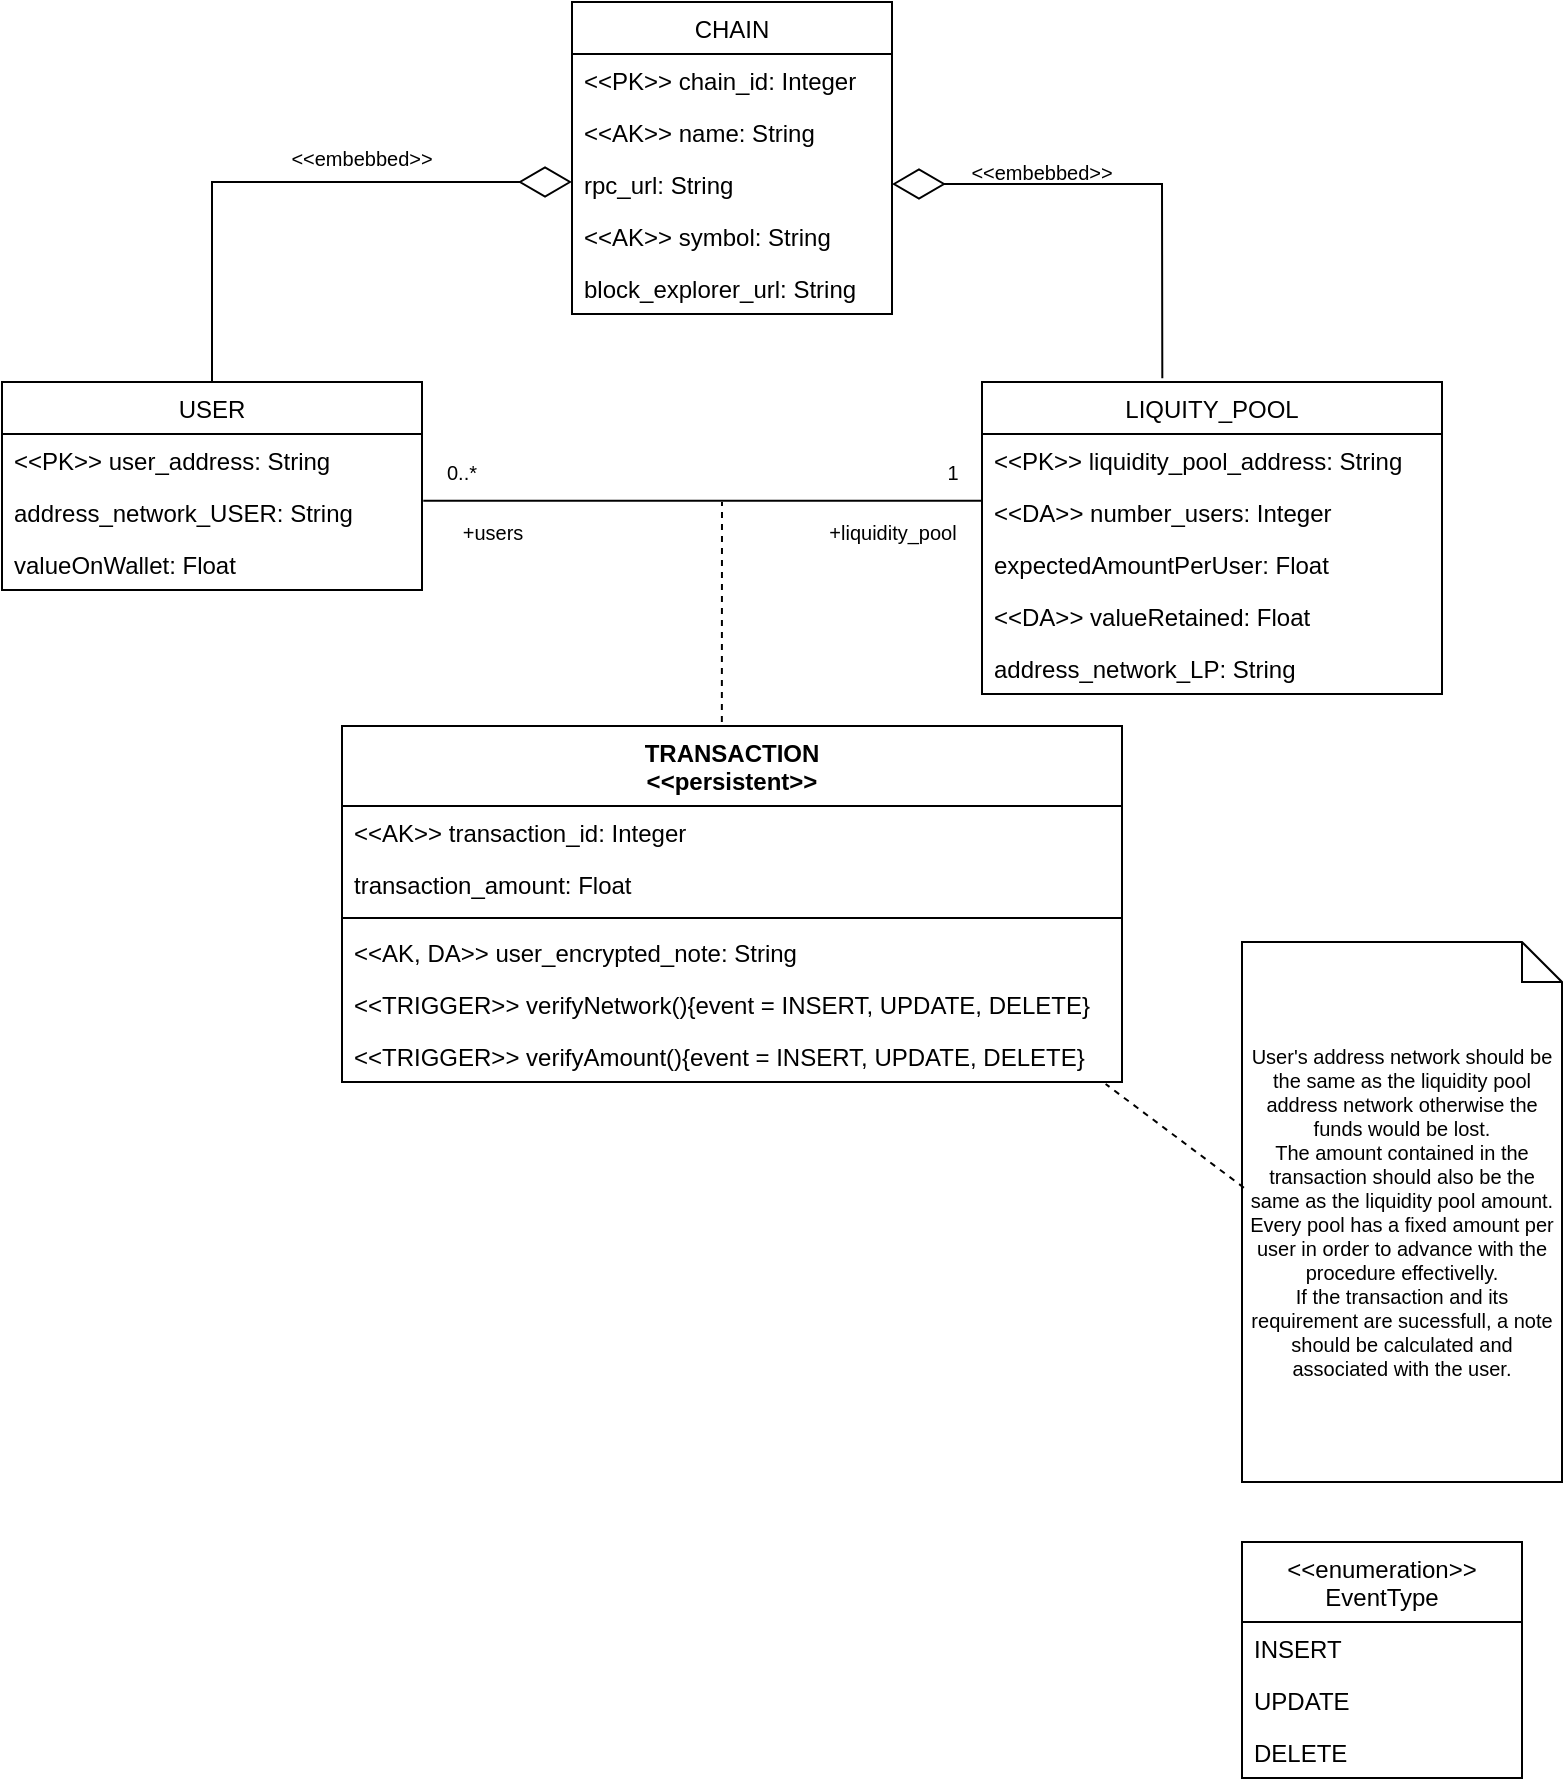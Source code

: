 <mxfile version="20.2.8" type="device"><diagram id="g4kw8oaRaJ-mgke7QkhF" name="Page-1"><mxGraphModel dx="702" dy="878" grid="1" gridSize="10" guides="1" tooltips="1" connect="1" arrows="1" fold="1" page="1" pageScale="1" pageWidth="850" pageHeight="1100" math="0" shadow="0"><root><mxCell id="0"/><mxCell id="1" parent="0"/><mxCell id="jS7pmTFAnXbPjvUNpQEe-1" value="CHAIN" style="swimlane;fontStyle=0;childLayout=stackLayout;horizontal=1;startSize=26;fillColor=none;horizontalStack=0;resizeParent=1;resizeParentMax=0;resizeLast=0;collapsible=1;marginBottom=0;" parent="1" vertex="1"><mxGeometry x="345" y="10" width="160" height="156" as="geometry"/></mxCell><mxCell id="jS7pmTFAnXbPjvUNpQEe-2" value="&lt;&lt;PK&gt;&gt; chain_id: Integer" style="text;strokeColor=none;fillColor=none;align=left;verticalAlign=top;spacingLeft=4;spacingRight=4;overflow=hidden;rotatable=0;points=[[0,0.5],[1,0.5]];portConstraint=eastwest;" parent="jS7pmTFAnXbPjvUNpQEe-1" vertex="1"><mxGeometry y="26" width="160" height="26" as="geometry"/></mxCell><mxCell id="jS7pmTFAnXbPjvUNpQEe-3" value="&lt;&lt;AK&gt;&gt; name: String" style="text;strokeColor=none;fillColor=none;align=left;verticalAlign=top;spacingLeft=4;spacingRight=4;overflow=hidden;rotatable=0;points=[[0,0.5],[1,0.5]];portConstraint=eastwest;" parent="jS7pmTFAnXbPjvUNpQEe-1" vertex="1"><mxGeometry y="52" width="160" height="26" as="geometry"/></mxCell><mxCell id="jS7pmTFAnXbPjvUNpQEe-4" value="rpc_url: String" style="text;strokeColor=none;fillColor=none;align=left;verticalAlign=top;spacingLeft=4;spacingRight=4;overflow=hidden;rotatable=0;points=[[0,0.5],[1,0.5]];portConstraint=eastwest;" parent="jS7pmTFAnXbPjvUNpQEe-1" vertex="1"><mxGeometry y="78" width="160" height="26" as="geometry"/></mxCell><mxCell id="jS7pmTFAnXbPjvUNpQEe-5" value="&lt;&lt;AK&gt;&gt; symbol: String" style="text;strokeColor=none;fillColor=none;align=left;verticalAlign=top;spacingLeft=4;spacingRight=4;overflow=hidden;rotatable=0;points=[[0,0.5],[1,0.5]];portConstraint=eastwest;" parent="jS7pmTFAnXbPjvUNpQEe-1" vertex="1"><mxGeometry y="104" width="160" height="26" as="geometry"/></mxCell><mxCell id="jS7pmTFAnXbPjvUNpQEe-6" value="block_explorer_url: String" style="text;strokeColor=none;fillColor=none;align=left;verticalAlign=top;spacingLeft=4;spacingRight=4;overflow=hidden;rotatable=0;points=[[0,0.5],[1,0.5]];portConstraint=eastwest;" parent="jS7pmTFAnXbPjvUNpQEe-1" vertex="1"><mxGeometry y="130" width="160" height="26" as="geometry"/></mxCell><mxCell id="jS7pmTFAnXbPjvUNpQEe-7" value="USER" style="swimlane;fontStyle=0;childLayout=stackLayout;horizontal=1;startSize=26;fillColor=none;horizontalStack=0;resizeParent=1;resizeParentMax=0;resizeLast=0;collapsible=1;marginBottom=0;" parent="1" vertex="1"><mxGeometry x="60" y="200" width="210" height="104" as="geometry"/></mxCell><mxCell id="jS7pmTFAnXbPjvUNpQEe-8" value="&lt;&lt;PK&gt;&gt; user_address: String" style="text;strokeColor=none;fillColor=none;align=left;verticalAlign=top;spacingLeft=4;spacingRight=4;overflow=hidden;rotatable=0;points=[[0,0.5],[1,0.5]];portConstraint=eastwest;" parent="jS7pmTFAnXbPjvUNpQEe-7" vertex="1"><mxGeometry y="26" width="210" height="26" as="geometry"/></mxCell><mxCell id="jS7pmTFAnXbPjvUNpQEe-9" value="address_network_USER: String" style="text;strokeColor=none;fillColor=none;align=left;verticalAlign=top;spacingLeft=4;spacingRight=4;overflow=hidden;rotatable=0;points=[[0,0.5],[1,0.5]];portConstraint=eastwest;" parent="jS7pmTFAnXbPjvUNpQEe-7" vertex="1"><mxGeometry y="52" width="210" height="26" as="geometry"/></mxCell><mxCell id="jS7pmTFAnXbPjvUNpQEe-10" value="valueOnWallet: Float" style="text;strokeColor=none;fillColor=none;align=left;verticalAlign=top;spacingLeft=4;spacingRight=4;overflow=hidden;rotatable=0;points=[[0,0.5],[1,0.5]];portConstraint=eastwest;" parent="jS7pmTFAnXbPjvUNpQEe-7" vertex="1"><mxGeometry y="78" width="210" height="26" as="geometry"/></mxCell><mxCell id="jS7pmTFAnXbPjvUNpQEe-11" value="LIQUITY_POOL" style="swimlane;fontStyle=0;childLayout=stackLayout;horizontal=1;startSize=26;fillColor=none;horizontalStack=0;resizeParent=1;resizeParentMax=0;resizeLast=0;collapsible=1;marginBottom=0;" parent="1" vertex="1"><mxGeometry x="550" y="200" width="230" height="156" as="geometry"/></mxCell><mxCell id="jS7pmTFAnXbPjvUNpQEe-12" value="&lt;&lt;PK&gt;&gt; liquidity_pool_address: String" style="text;strokeColor=none;fillColor=none;align=left;verticalAlign=top;spacingLeft=4;spacingRight=4;overflow=hidden;rotatable=0;points=[[0,0.5],[1,0.5]];portConstraint=eastwest;" parent="jS7pmTFAnXbPjvUNpQEe-11" vertex="1"><mxGeometry y="26" width="230" height="26" as="geometry"/></mxCell><mxCell id="jS7pmTFAnXbPjvUNpQEe-13" value="&lt;&lt;DA&gt;&gt; number_users: Integer" style="text;strokeColor=none;fillColor=none;align=left;verticalAlign=top;spacingLeft=4;spacingRight=4;overflow=hidden;rotatable=0;points=[[0,0.5],[1,0.5]];portConstraint=eastwest;" parent="jS7pmTFAnXbPjvUNpQEe-11" vertex="1"><mxGeometry y="52" width="230" height="26" as="geometry"/></mxCell><mxCell id="dBKzSC_Uu9BnAOdMGFPG-2" value="expectedAmountPerUser: Float" style="text;strokeColor=none;fillColor=none;align=left;verticalAlign=top;spacingLeft=4;spacingRight=4;overflow=hidden;rotatable=0;points=[[0,0.5],[1,0.5]];portConstraint=eastwest;" parent="jS7pmTFAnXbPjvUNpQEe-11" vertex="1"><mxGeometry y="78" width="230" height="26" as="geometry"/></mxCell><mxCell id="jS7pmTFAnXbPjvUNpQEe-14" value="&lt;&lt;DA&gt;&gt; valueRetained: Float" style="text;strokeColor=none;fillColor=none;align=left;verticalAlign=top;spacingLeft=4;spacingRight=4;overflow=hidden;rotatable=0;points=[[0,0.5],[1,0.5]];portConstraint=eastwest;" parent="jS7pmTFAnXbPjvUNpQEe-11" vertex="1"><mxGeometry y="104" width="230" height="26" as="geometry"/></mxCell><mxCell id="jS7pmTFAnXbPjvUNpQEe-15" value="address_network_LP: String" style="text;strokeColor=none;fillColor=none;align=left;verticalAlign=top;spacingLeft=4;spacingRight=4;overflow=hidden;rotatable=0;points=[[0,0.5],[1,0.5]];portConstraint=eastwest;" parent="jS7pmTFAnXbPjvUNpQEe-11" vertex="1"><mxGeometry y="130" width="230" height="26" as="geometry"/></mxCell><mxCell id="jS7pmTFAnXbPjvUNpQEe-20" value="TRANSACTION&#10;&lt;&lt;persistent&gt;&gt;" style="swimlane;fontStyle=1;align=center;verticalAlign=top;childLayout=stackLayout;horizontal=1;startSize=40;horizontalStack=0;resizeParent=1;resizeParentMax=0;resizeLast=0;collapsible=1;marginBottom=0;" parent="1" vertex="1"><mxGeometry x="230" y="372" width="390" height="178" as="geometry"/></mxCell><mxCell id="jS7pmTFAnXbPjvUNpQEe-21" value="&lt;&lt;AK&gt;&gt; transaction_id: Integer" style="text;strokeColor=none;fillColor=none;align=left;verticalAlign=top;spacingLeft=4;spacingRight=4;overflow=hidden;rotatable=0;points=[[0,0.5],[1,0.5]];portConstraint=eastwest;" parent="jS7pmTFAnXbPjvUNpQEe-20" vertex="1"><mxGeometry y="40" width="390" height="26" as="geometry"/></mxCell><mxCell id="jS7pmTFAnXbPjvUNpQEe-24" value="transaction_amount: Float" style="text;strokeColor=none;fillColor=none;align=left;verticalAlign=top;spacingLeft=4;spacingRight=4;overflow=hidden;rotatable=0;points=[[0,0.5],[1,0.5]];portConstraint=eastwest;" parent="jS7pmTFAnXbPjvUNpQEe-20" vertex="1"><mxGeometry y="66" width="390" height="26" as="geometry"/></mxCell><mxCell id="jS7pmTFAnXbPjvUNpQEe-22" value="" style="line;strokeWidth=1;fillColor=none;align=left;verticalAlign=middle;spacingTop=-1;spacingLeft=3;spacingRight=3;rotatable=0;labelPosition=right;points=[];portConstraint=eastwest;strokeColor=inherit;" parent="jS7pmTFAnXbPjvUNpQEe-20" vertex="1"><mxGeometry y="92" width="390" height="8" as="geometry"/></mxCell><mxCell id="dBKzSC_Uu9BnAOdMGFPG-1" value="&lt;&lt;AK, DA&gt;&gt; user_encrypted_note: String" style="text;strokeColor=none;fillColor=none;align=left;verticalAlign=top;spacingLeft=4;spacingRight=4;overflow=hidden;rotatable=0;points=[[0,0.5],[1,0.5]];portConstraint=eastwest;" parent="jS7pmTFAnXbPjvUNpQEe-20" vertex="1"><mxGeometry y="100" width="390" height="26" as="geometry"/></mxCell><mxCell id="jS7pmTFAnXbPjvUNpQEe-23" value="&lt;&lt;TRIGGER&gt;&gt; verifyNetwork(){event = INSERT, UPDATE, DELETE}" style="text;strokeColor=none;fillColor=none;align=left;verticalAlign=top;spacingLeft=4;spacingRight=4;overflow=hidden;rotatable=0;points=[[0,0.5],[1,0.5]];portConstraint=eastwest;" parent="jS7pmTFAnXbPjvUNpQEe-20" vertex="1"><mxGeometry y="126" width="390" height="26" as="geometry"/></mxCell><mxCell id="jS7pmTFAnXbPjvUNpQEe-25" value="&lt;&lt;TRIGGER&gt;&gt; verifyAmount(){event = INSERT, UPDATE, DELETE}" style="text;strokeColor=none;fillColor=none;align=left;verticalAlign=top;spacingLeft=4;spacingRight=4;overflow=hidden;rotatable=0;points=[[0,0.5],[1,0.5]];portConstraint=eastwest;" parent="jS7pmTFAnXbPjvUNpQEe-20" vertex="1"><mxGeometry y="152" width="390" height="26" as="geometry"/></mxCell><mxCell id="jS7pmTFAnXbPjvUNpQEe-44" value="&lt;&lt;enumeration&gt;&gt;&#10;EventType" style="swimlane;fontStyle=0;childLayout=stackLayout;horizontal=1;startSize=40;fillColor=none;horizontalStack=0;resizeParent=1;resizeParentMax=0;resizeLast=0;collapsible=1;marginBottom=0;" parent="1" vertex="1"><mxGeometry x="680" y="780" width="140" height="118" as="geometry"/></mxCell><mxCell id="jS7pmTFAnXbPjvUNpQEe-45" value="INSERT" style="text;strokeColor=none;fillColor=none;align=left;verticalAlign=top;spacingLeft=4;spacingRight=4;overflow=hidden;rotatable=0;points=[[0,0.5],[1,0.5]];portConstraint=eastwest;" parent="jS7pmTFAnXbPjvUNpQEe-44" vertex="1"><mxGeometry y="40" width="140" height="26" as="geometry"/></mxCell><mxCell id="jS7pmTFAnXbPjvUNpQEe-46" value="UPDATE" style="text;strokeColor=none;fillColor=none;align=left;verticalAlign=top;spacingLeft=4;spacingRight=4;overflow=hidden;rotatable=0;points=[[0,0.5],[1,0.5]];portConstraint=eastwest;" parent="jS7pmTFAnXbPjvUNpQEe-44" vertex="1"><mxGeometry y="66" width="140" height="26" as="geometry"/></mxCell><mxCell id="jS7pmTFAnXbPjvUNpQEe-47" value="DELETE" style="text;strokeColor=none;fillColor=none;align=left;verticalAlign=top;spacingLeft=4;spacingRight=4;overflow=hidden;rotatable=0;points=[[0,0.5],[1,0.5]];portConstraint=eastwest;" parent="jS7pmTFAnXbPjvUNpQEe-44" vertex="1"><mxGeometry y="92" width="140" height="26" as="geometry"/></mxCell><mxCell id="jS7pmTFAnXbPjvUNpQEe-55" value="&amp;lt;&amp;lt;embebbed&amp;gt;&amp;gt;" style="text;html=1;strokeColor=none;fillColor=none;align=center;verticalAlign=middle;whiteSpace=wrap;rounded=0;fontSize=10;" parent="1" vertex="1"><mxGeometry x="540" y="80" width="80" height="30" as="geometry"/></mxCell><mxCell id="jS7pmTFAnXbPjvUNpQEe-56" value="&amp;lt;&amp;lt;embebbed&amp;gt;&amp;gt;" style="text;html=1;strokeColor=none;fillColor=none;align=center;verticalAlign=middle;whiteSpace=wrap;rounded=0;fontSize=10;" parent="1" vertex="1"><mxGeometry x="200" y="73" width="80" height="30" as="geometry"/></mxCell><mxCell id="jS7pmTFAnXbPjvUNpQEe-57" value="User's address network should be the same as the liquidity pool address network otherwise the funds would be lost.&lt;br&gt;The amount contained in the transaction should also be the same as the liquidity pool amount. Every pool has a fixed amount per user in order to advance with the procedure effectivelly.&lt;br&gt;If the transaction and its requirement are sucessfull, a note should be calculated and associated with the user." style="shape=note;size=20;whiteSpace=wrap;html=1;fontSize=10;" parent="1" vertex="1"><mxGeometry x="680" y="480" width="160" height="270" as="geometry"/></mxCell><mxCell id="jS7pmTFAnXbPjvUNpQEe-70" value="" style="endArrow=none;html=1;rounded=0;fontSize=10;exitX=1.003;exitY=0.284;exitDx=0;exitDy=0;exitPerimeter=0;entryX=-0.002;entryY=0.284;entryDx=0;entryDy=0;entryPerimeter=0;" parent="1" source="jS7pmTFAnXbPjvUNpQEe-9" target="jS7pmTFAnXbPjvUNpQEe-13" edge="1"><mxGeometry width="50" height="50" relative="1" as="geometry"><mxPoint x="274.37" y="260.216" as="sourcePoint"/><mxPoint x="445" y="227" as="targetPoint"/></mxGeometry></mxCell><mxCell id="jS7pmTFAnXbPjvUNpQEe-71" value="0..*" style="text;html=1;strokeColor=none;fillColor=none;align=center;verticalAlign=middle;whiteSpace=wrap;rounded=0;fontSize=10;" parent="1" vertex="1"><mxGeometry x="260" y="230" width="60" height="30" as="geometry"/></mxCell><mxCell id="jS7pmTFAnXbPjvUNpQEe-72" value="+users" style="text;html=1;align=center;verticalAlign=middle;resizable=0;points=[];autosize=1;strokeColor=none;fillColor=none;fontSize=10;" parent="1" vertex="1"><mxGeometry x="280" y="260" width="50" height="30" as="geometry"/></mxCell><mxCell id="jS7pmTFAnXbPjvUNpQEe-73" value="1" style="text;html=1;align=center;verticalAlign=middle;resizable=0;points=[];autosize=1;strokeColor=none;fillColor=none;fontSize=10;" parent="1" vertex="1"><mxGeometry x="520" y="230" width="30" height="30" as="geometry"/></mxCell><mxCell id="jS7pmTFAnXbPjvUNpQEe-74" value="+liquidity_pool" style="text;html=1;align=center;verticalAlign=middle;resizable=0;points=[];autosize=1;strokeColor=none;fillColor=none;fontSize=10;" parent="1" vertex="1"><mxGeometry x="460" y="260" width="90" height="30" as="geometry"/></mxCell><mxCell id="jS7pmTFAnXbPjvUNpQEe-78" value="" style="endArrow=none;dashed=1;html=1;rounded=0;fontSize=10;exitX=0.487;exitY=-0.011;exitDx=0;exitDy=0;exitPerimeter=0;" parent="1" source="jS7pmTFAnXbPjvUNpQEe-20" edge="1"><mxGeometry width="50" height="50" relative="1" as="geometry"><mxPoint x="400" y="330" as="sourcePoint"/><mxPoint x="420" y="260" as="targetPoint"/></mxGeometry></mxCell><mxCell id="jS7pmTFAnXbPjvUNpQEe-79" value="" style="endArrow=none;dashed=1;html=1;rounded=0;fontSize=10;entryX=0.979;entryY=1.038;entryDx=0;entryDy=0;entryPerimeter=0;exitX=0.006;exitY=0.455;exitDx=0;exitDy=0;exitPerimeter=0;" parent="1" source="jS7pmTFAnXbPjvUNpQEe-57" target="jS7pmTFAnXbPjvUNpQEe-25" edge="1"><mxGeometry width="50" height="50" relative="1" as="geometry"><mxPoint x="590" y="630" as="sourcePoint"/><mxPoint x="619.22" y="551.326" as="targetPoint"/></mxGeometry></mxCell><mxCell id="dBKzSC_Uu9BnAOdMGFPG-4" value="" style="endArrow=diamondThin;endFill=0;endSize=24;html=1;rounded=0;exitX=0.5;exitY=0;exitDx=0;exitDy=0;" parent="1" source="jS7pmTFAnXbPjvUNpQEe-7" edge="1"><mxGeometry width="160" relative="1" as="geometry"><mxPoint x="165" y="190" as="sourcePoint"/><mxPoint x="345.0" y="100" as="targetPoint"/><Array as="points"><mxPoint x="165" y="100"/></Array></mxGeometry></mxCell><mxCell id="dBKzSC_Uu9BnAOdMGFPG-5" value="" style="endArrow=diamondThin;endFill=0;endSize=24;html=1;rounded=0;exitX=0.392;exitY=-0.012;exitDx=0;exitDy=0;exitPerimeter=0;entryX=1;entryY=0.5;entryDx=0;entryDy=0;" parent="1" source="jS7pmTFAnXbPjvUNpQEe-11" target="jS7pmTFAnXbPjvUNpQEe-4" edge="1"><mxGeometry width="160" relative="1" as="geometry"><mxPoint x="550" y="120" as="sourcePoint"/><mxPoint x="710" y="120" as="targetPoint"/><Array as="points"><mxPoint x="640" y="101"/></Array></mxGeometry></mxCell></root></mxGraphModel></diagram></mxfile>